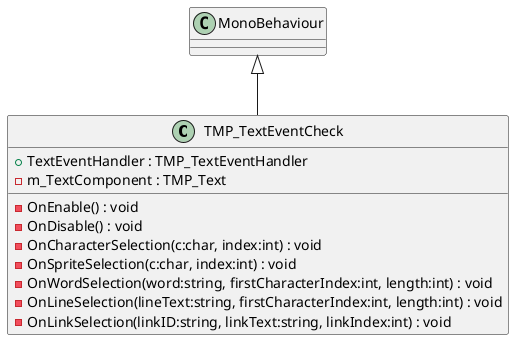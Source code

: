 @startuml
class TMP_TextEventCheck {
    + TextEventHandler : TMP_TextEventHandler
    - m_TextComponent : TMP_Text
    - OnEnable() : void
    - OnDisable() : void
    - OnCharacterSelection(c:char, index:int) : void
    - OnSpriteSelection(c:char, index:int) : void
    - OnWordSelection(word:string, firstCharacterIndex:int, length:int) : void
    - OnLineSelection(lineText:string, firstCharacterIndex:int, length:int) : void
    - OnLinkSelection(linkID:string, linkText:string, linkIndex:int) : void
}
MonoBehaviour <|-- TMP_TextEventCheck
@enduml
